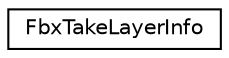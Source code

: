 digraph "クラス階層図"
{
  edge [fontname="Helvetica",fontsize="10",labelfontname="Helvetica",labelfontsize="10"];
  node [fontname="Helvetica",fontsize="10",shape=record];
  rankdir="LR";
  Node0 [label="FbxTakeLayerInfo",height=0.2,width=0.4,color="black", fillcolor="white", style="filled",URL="$struct_fbx_take_layer_info.html"];
}
